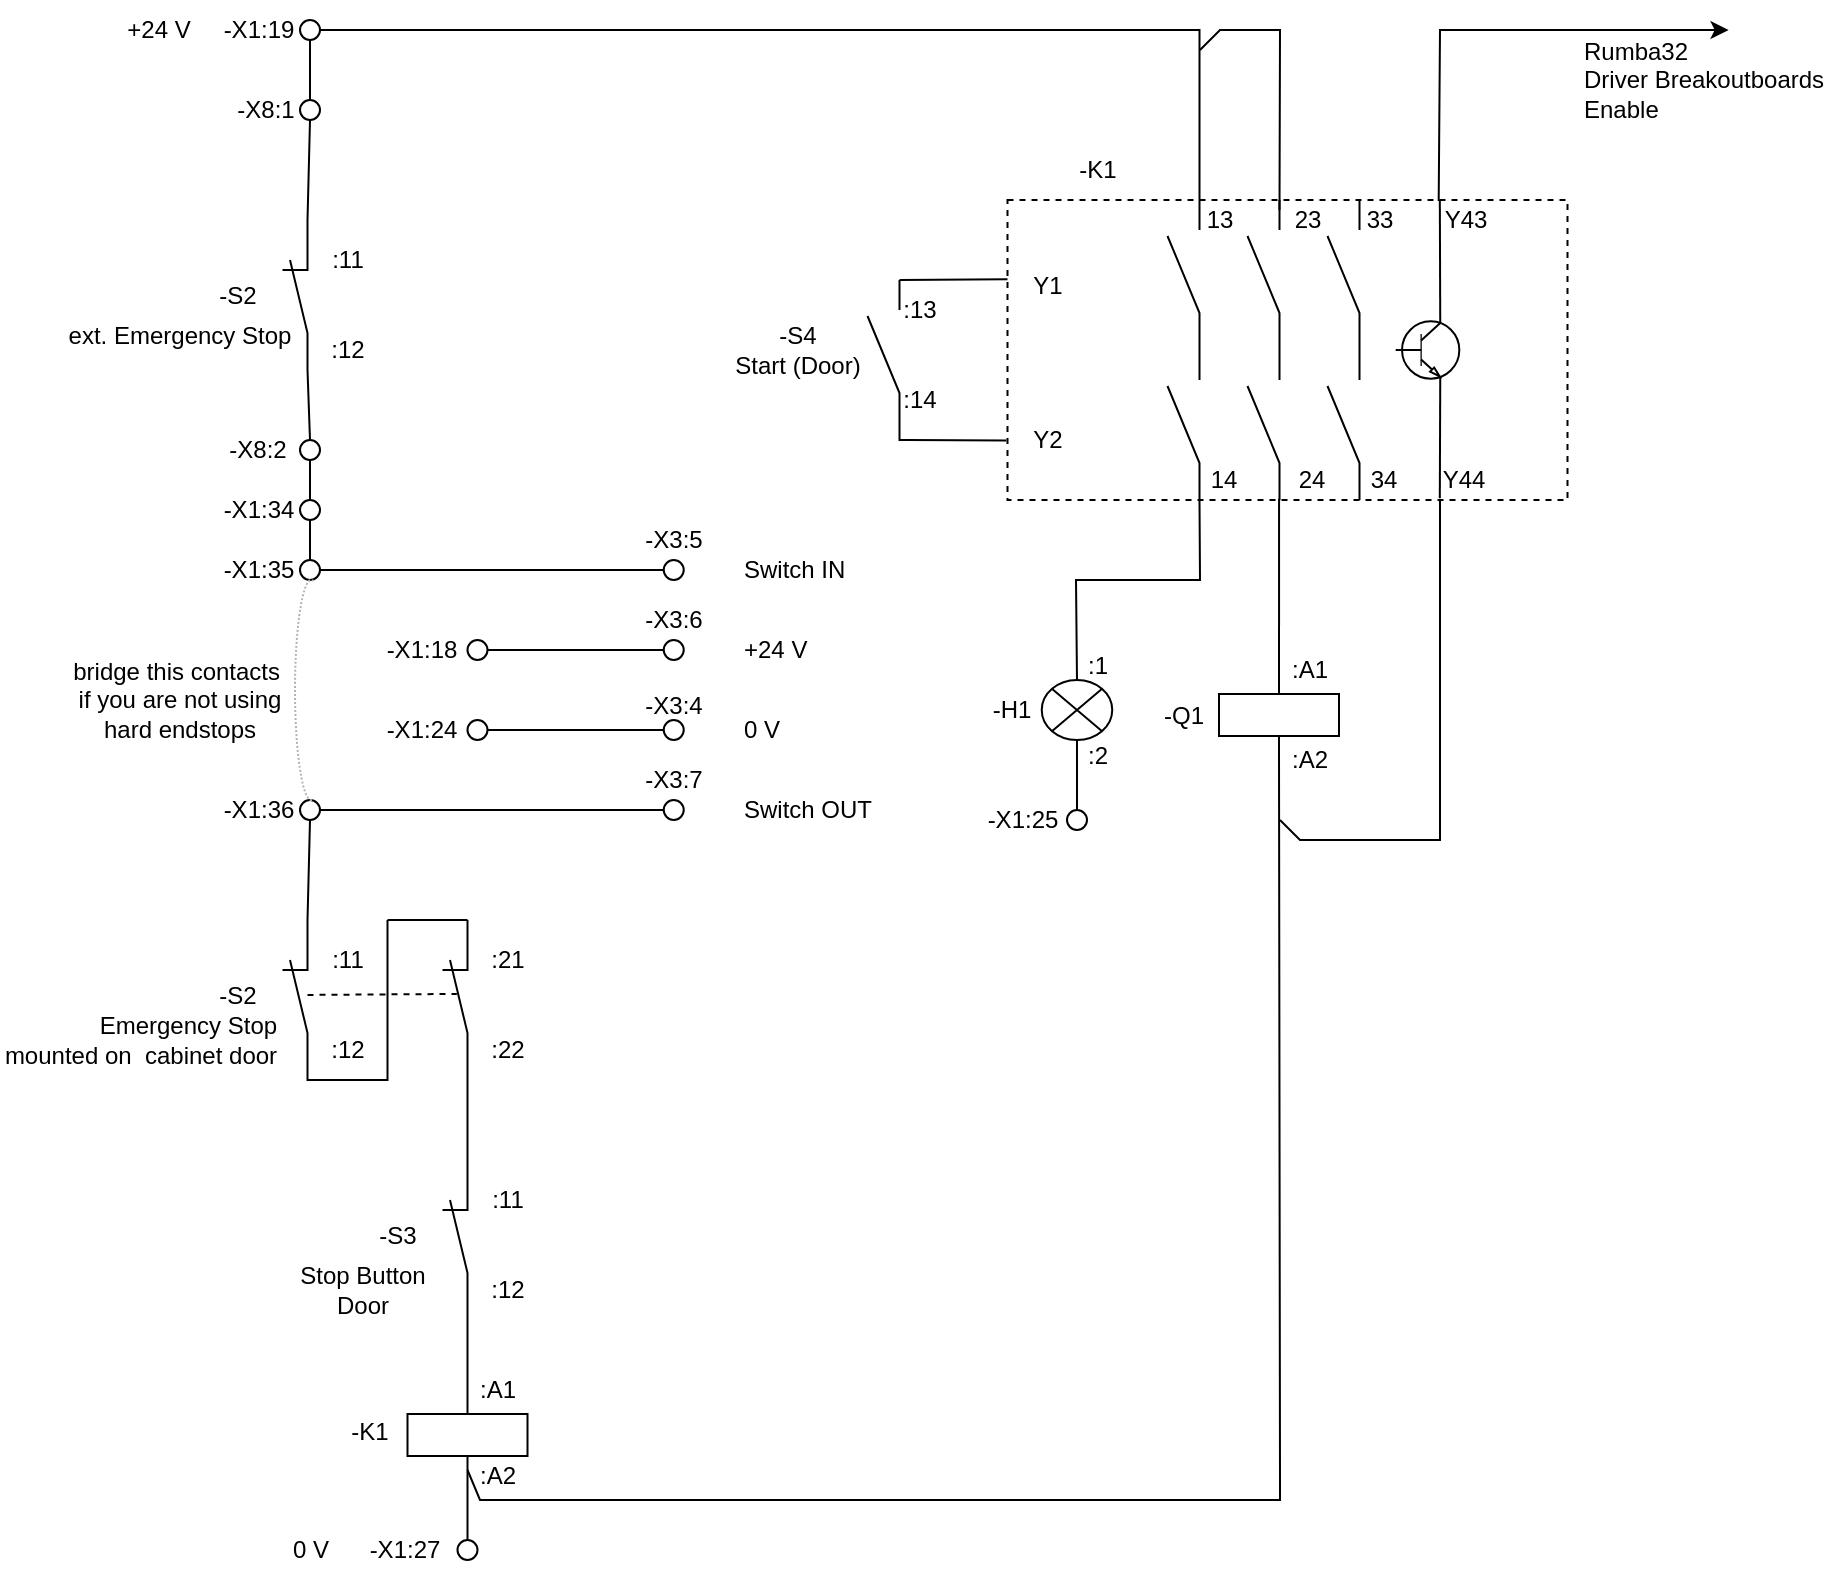<mxfile>
    <diagram name="Page-1" id="_w5quBjUEY321jHu5cvN">
        <mxGraphModel dx="1556" dy="1356" grid="1" gridSize="10" guides="1" tooltips="1" connect="1" arrows="1" fold="1" page="1" pageScale="1" pageWidth="827" pageHeight="1169" math="0" shadow="0">
            <root>
                <mxCell id="0"/>
                <mxCell id="1" parent="0"/>
                <mxCell id="W5E6wQUxxrBwjv3_R4AU-52" value="" style="verticalLabelPosition=bottom;verticalAlign=top;html=1;shape=mxgraph.basic.rect;fillColor2=none;strokeWidth=1;size=20;indent=5;fillColor=none;dashed=1;" parent="1" vertex="1">
                    <mxGeometry x="503.75" y="130" width="280" height="150" as="geometry"/>
                </mxCell>
                <mxCell id="W5E6wQUxxrBwjv3_R4AU-14" value="&lt;font style=&quot;font-size: 12px;&quot; face=&quot;Helvetica&quot;&gt;-X8:2&lt;/font&gt;" style="text;html=1;strokeColor=none;fillColor=none;align=center;verticalAlign=middle;whiteSpace=wrap;rounded=0;" parent="1" vertex="1">
                    <mxGeometry x="103.75" y="240" width="50" height="30" as="geometry"/>
                </mxCell>
                <mxCell id="W5E6wQUxxrBwjv3_R4AU-2" value="&lt;font style=&quot;font-size: 12px;&quot; face=&quot;Helvetica&quot;&gt;-X1:19&lt;/font&gt;" style="text;html=1;strokeColor=none;fillColor=none;align=center;verticalAlign=middle;whiteSpace=wrap;rounded=0;" parent="1" vertex="1">
                    <mxGeometry x="97.5" y="30" width="62.5" height="30" as="geometry"/>
                </mxCell>
                <mxCell id="W5E6wQUxxrBwjv3_R4AU-1" value="" style="verticalLabelPosition=bottom;shadow=0;dashed=0;align=center;html=1;verticalAlign=top;strokeWidth=1;shape=ellipse;perimeter=ellipsePerimeter;" parent="1" vertex="1">
                    <mxGeometry x="150" y="40" width="10" height="10" as="geometry"/>
                </mxCell>
                <mxCell id="W5E6wQUxxrBwjv3_R4AU-3" value="" style="verticalLabelPosition=bottom;shadow=0;dashed=0;align=center;html=1;verticalAlign=top;strokeWidth=1;shape=ellipse;perimeter=ellipsePerimeter;" parent="1" vertex="1">
                    <mxGeometry x="150" y="80" width="10" height="10" as="geometry"/>
                </mxCell>
                <mxCell id="W5E6wQUxxrBwjv3_R4AU-4" value="&lt;font style=&quot;font-size: 12px;&quot; face=&quot;Helvetica&quot;&gt;-X8:1&lt;/font&gt;" style="text;html=1;strokeColor=none;fillColor=none;align=center;verticalAlign=middle;whiteSpace=wrap;rounded=0;" parent="1" vertex="1">
                    <mxGeometry x="113.75" y="70" width="37.5" height="30" as="geometry"/>
                </mxCell>
                <mxCell id="W5E6wQUxxrBwjv3_R4AU-7" value="" style="pointerEvents=1;verticalLabelPosition=bottom;shadow=0;dashed=0;align=center;html=1;verticalAlign=top;shape=mxgraph.electrical.electro-mechanical.break_contact;direction=north;" parent="1" vertex="1">
                    <mxGeometry x="141.25" y="140" width="12.5" height="75" as="geometry"/>
                </mxCell>
                <mxCell id="W5E6wQUxxrBwjv3_R4AU-9" value="" style="endArrow=none;html=1;rounded=0;entryX=0.5;entryY=1;entryDx=0;entryDy=0;exitX=1;exitY=1;exitDx=0;exitDy=0;exitPerimeter=0;" parent="1" source="W5E6wQUxxrBwjv3_R4AU-7" target="W5E6wQUxxrBwjv3_R4AU-3" edge="1">
                    <mxGeometry width="50" height="50" relative="1" as="geometry">
                        <mxPoint x="158.75" y="140" as="sourcePoint"/>
                        <mxPoint x="173.75" y="90" as="targetPoint"/>
                    </mxGeometry>
                </mxCell>
                <mxCell id="W5E6wQUxxrBwjv3_R4AU-10" value="&lt;font face=&quot;Helvetica&quot;&gt;-S2&lt;/font&gt;" style="text;html=1;strokeColor=none;fillColor=none;align=center;verticalAlign=middle;whiteSpace=wrap;rounded=0;" parent="1" vertex="1">
                    <mxGeometry x="103.75" y="162.5" width="30" height="30" as="geometry"/>
                </mxCell>
                <mxCell id="W5E6wQUxxrBwjv3_R4AU-11" value=":11" style="text;html=1;strokeColor=none;fillColor=none;align=center;verticalAlign=middle;whiteSpace=wrap;rounded=0;" parent="1" vertex="1">
                    <mxGeometry x="163.75" y="150" width="20" height="20" as="geometry"/>
                </mxCell>
                <mxCell id="W5E6wQUxxrBwjv3_R4AU-12" value=":12" style="text;html=1;strokeColor=none;fillColor=none;align=center;verticalAlign=middle;whiteSpace=wrap;rounded=0;" parent="1" vertex="1">
                    <mxGeometry x="163.75" y="195" width="20" height="20" as="geometry"/>
                </mxCell>
                <mxCell id="W5E6wQUxxrBwjv3_R4AU-13" value="" style="verticalLabelPosition=bottom;shadow=0;dashed=0;align=center;html=1;verticalAlign=top;strokeWidth=1;shape=ellipse;perimeter=ellipsePerimeter;" parent="1" vertex="1">
                    <mxGeometry x="150" y="250" width="10" height="10" as="geometry"/>
                </mxCell>
                <mxCell id="W5E6wQUxxrBwjv3_R4AU-17" value="" style="endArrow=none;html=1;rounded=0;entryX=0;entryY=1;entryDx=0;entryDy=0;entryPerimeter=0;exitX=0.5;exitY=0;exitDx=0;exitDy=0;" parent="1" source="W5E6wQUxxrBwjv3_R4AU-13" target="W5E6wQUxxrBwjv3_R4AU-7" edge="1">
                    <mxGeometry width="50" height="50" relative="1" as="geometry">
                        <mxPoint x="123.75" y="250" as="sourcePoint"/>
                        <mxPoint x="173.75" y="200" as="targetPoint"/>
                    </mxGeometry>
                </mxCell>
                <mxCell id="W5E6wQUxxrBwjv3_R4AU-18" value="&lt;font face=&quot;Helvetica&quot;&gt;ext. Emergency Stop&lt;/font&gt;" style="text;html=1;strokeColor=none;fillColor=none;align=center;verticalAlign=middle;whiteSpace=wrap;rounded=0;" parent="1" vertex="1">
                    <mxGeometry x="20" y="182.5" width="140" height="30" as="geometry"/>
                </mxCell>
                <mxCell id="W5E6wQUxxrBwjv3_R4AU-19" value="" style="endArrow=none;html=1;rounded=0;entryX=0.5;entryY=1;entryDx=0;entryDy=0;exitX=0.5;exitY=0;exitDx=0;exitDy=0;" parent="1" source="W5E6wQUxxrBwjv3_R4AU-3" target="W5E6wQUxxrBwjv3_R4AU-1" edge="1">
                    <mxGeometry width="50" height="50" relative="1" as="geometry">
                        <mxPoint x="103.75" y="140" as="sourcePoint"/>
                        <mxPoint x="273.75" y="60" as="targetPoint"/>
                    </mxGeometry>
                </mxCell>
                <mxCell id="W5E6wQUxxrBwjv3_R4AU-20" value="&lt;font style=&quot;font-size: 12px;&quot; face=&quot;Helvetica&quot;&gt;-X1:34&lt;/font&gt;" style="text;html=1;strokeColor=none;fillColor=none;align=center;verticalAlign=middle;whiteSpace=wrap;rounded=0;" parent="1" vertex="1">
                    <mxGeometry x="97.5" y="270" width="62.5" height="30" as="geometry"/>
                </mxCell>
                <mxCell id="W5E6wQUxxrBwjv3_R4AU-21" value="" style="verticalLabelPosition=bottom;shadow=0;dashed=0;align=center;html=1;verticalAlign=top;strokeWidth=1;shape=ellipse;perimeter=ellipsePerimeter;" parent="1" vertex="1">
                    <mxGeometry x="150" y="280" width="10" height="10" as="geometry"/>
                </mxCell>
                <mxCell id="W5E6wQUxxrBwjv3_R4AU-24" value="&lt;font style=&quot;font-size: 12px;&quot; face=&quot;Helvetica&quot;&gt;-X1:36&lt;/font&gt;" style="text;html=1;strokeColor=none;fillColor=none;align=center;verticalAlign=middle;whiteSpace=wrap;rounded=0;" parent="1" vertex="1">
                    <mxGeometry x="97.5" y="420" width="62.5" height="30" as="geometry"/>
                </mxCell>
                <mxCell id="W5E6wQUxxrBwjv3_R4AU-25" value="" style="verticalLabelPosition=bottom;shadow=0;dashed=0;align=center;html=1;verticalAlign=top;strokeWidth=1;shape=ellipse;perimeter=ellipsePerimeter;" parent="1" vertex="1">
                    <mxGeometry x="150" y="430" width="10" height="10" as="geometry"/>
                </mxCell>
                <mxCell id="W5E6wQUxxrBwjv3_R4AU-27" value="&lt;font style=&quot;font-size: 12px;&quot; face=&quot;Helvetica&quot;&gt;-X1:35&lt;/font&gt;" style="text;html=1;strokeColor=none;fillColor=none;align=center;verticalAlign=middle;whiteSpace=wrap;rounded=0;" parent="1" vertex="1">
                    <mxGeometry x="97.5" y="300" width="62.5" height="30" as="geometry"/>
                </mxCell>
                <mxCell id="W5E6wQUxxrBwjv3_R4AU-28" value="" style="verticalLabelPosition=bottom;shadow=0;dashed=0;align=center;html=1;verticalAlign=top;strokeWidth=1;shape=ellipse;perimeter=ellipsePerimeter;" parent="1" vertex="1">
                    <mxGeometry x="150" y="310" width="10" height="10" as="geometry"/>
                </mxCell>
                <mxCell id="W5E6wQUxxrBwjv3_R4AU-29" value="" style="endArrow=none;html=1;rounded=0;entryX=0.5;entryY=1;entryDx=0;entryDy=0;exitX=0.5;exitY=0;exitDx=0;exitDy=0;" parent="1" source="W5E6wQUxxrBwjv3_R4AU-21" target="W5E6wQUxxrBwjv3_R4AU-13" edge="1">
                    <mxGeometry width="50" height="50" relative="1" as="geometry">
                        <mxPoint x="183.75" y="270" as="sourcePoint"/>
                        <mxPoint x="163.75" y="260" as="targetPoint"/>
                    </mxGeometry>
                </mxCell>
                <mxCell id="W5E6wQUxxrBwjv3_R4AU-30" value="" style="endArrow=none;html=1;rounded=0;entryX=0.5;entryY=1;entryDx=0;entryDy=0;exitX=0.5;exitY=0;exitDx=0;exitDy=0;" parent="1" source="W5E6wQUxxrBwjv3_R4AU-28" target="W5E6wQUxxrBwjv3_R4AU-21" edge="1">
                    <mxGeometry width="50" height="50" relative="1" as="geometry">
                        <mxPoint x="173.64" y="320" as="sourcePoint"/>
                        <mxPoint x="173.64" y="300" as="targetPoint"/>
                    </mxGeometry>
                </mxCell>
                <mxCell id="W5E6wQUxxrBwjv3_R4AU-31" value="" style="verticalLabelPosition=bottom;verticalAlign=top;html=1;shape=mxgraph.basic.arc;startAngle=0.494;endAngle=0.021;direction=west;dashed=1;dashPattern=1 1;rotation=-180;strokeColor=#B3B3B3;" parent="1" vertex="1">
                    <mxGeometry x="147.5" y="320" width="16.25" height="110" as="geometry"/>
                </mxCell>
                <mxCell id="W5E6wQUxxrBwjv3_R4AU-32" value="bridge this contacts&amp;nbsp;&lt;br&gt;if you are not using hard endstops" style="text;html=1;strokeColor=none;fillColor=none;align=center;verticalAlign=middle;whiteSpace=wrap;rounded=0;" parent="1" vertex="1">
                    <mxGeometry x="30" y="357.5" width="120" height="45" as="geometry"/>
                </mxCell>
                <mxCell id="W5E6wQUxxrBwjv3_R4AU-33" value="" style="pointerEvents=1;verticalLabelPosition=bottom;shadow=0;dashed=0;align=center;html=1;verticalAlign=top;shape=mxgraph.electrical.electro-mechanical.make_contact;direction=north;" parent="1" vertex="1">
                    <mxGeometry x="623.75" y="130" width="16" height="75" as="geometry"/>
                </mxCell>
                <mxCell id="W5E6wQUxxrBwjv3_R4AU-34" value="" style="pointerEvents=1;verticalLabelPosition=bottom;shadow=0;dashed=0;align=center;html=1;verticalAlign=top;shape=mxgraph.electrical.electro-mechanical.make_contact;direction=north;" parent="1" vertex="1">
                    <mxGeometry x="433.75" y="170" width="16" height="75" as="geometry"/>
                </mxCell>
                <mxCell id="W5E6wQUxxrBwjv3_R4AU-35" value="" style="pointerEvents=1;verticalLabelPosition=bottom;shadow=0;dashed=0;align=center;html=1;verticalAlign=top;shape=mxgraph.electrical.electro-mechanical.make_contact;direction=north;" parent="1" vertex="1">
                    <mxGeometry x="583.75" y="130" width="16" height="75" as="geometry"/>
                </mxCell>
                <mxCell id="W5E6wQUxxrBwjv3_R4AU-37" value="" style="pointerEvents=1;verticalLabelPosition=bottom;shadow=0;dashed=0;align=center;html=1;verticalAlign=top;shape=mxgraph.electrical.electro-mechanical.make_contact;direction=north;" parent="1" vertex="1">
                    <mxGeometry x="663.75" y="130" width="16" height="75" as="geometry"/>
                </mxCell>
                <mxCell id="W5E6wQUxxrBwjv3_R4AU-38" value="" style="pointerEvents=1;verticalLabelPosition=bottom;shadow=0;dashed=0;align=center;html=1;verticalAlign=top;shape=mxgraph.electrical.electro-mechanical.make_contact;direction=north;" parent="1" vertex="1">
                    <mxGeometry x="623.75" y="205" width="16" height="75" as="geometry"/>
                </mxCell>
                <mxCell id="W5E6wQUxxrBwjv3_R4AU-39" value="" style="pointerEvents=1;verticalLabelPosition=bottom;shadow=0;dashed=0;align=center;html=1;verticalAlign=top;shape=mxgraph.electrical.electro-mechanical.make_contact;direction=north;" parent="1" vertex="1">
                    <mxGeometry x="583.75" y="205" width="16" height="75" as="geometry"/>
                </mxCell>
                <mxCell id="W5E6wQUxxrBwjv3_R4AU-41" value="" style="pointerEvents=1;verticalLabelPosition=bottom;shadow=0;dashed=0;align=center;html=1;verticalAlign=top;shape=mxgraph.electrical.electro-mechanical.make_contact;direction=north;" parent="1" vertex="1">
                    <mxGeometry x="663.75" y="205" width="16" height="75" as="geometry"/>
                </mxCell>
                <mxCell id="W5E6wQUxxrBwjv3_R4AU-43" value="13" style="text;html=1;strokeColor=none;fillColor=none;align=center;verticalAlign=middle;whiteSpace=wrap;rounded=0;" parent="1" vertex="1">
                    <mxGeometry x="599.75" y="130" width="20" height="20" as="geometry"/>
                </mxCell>
                <mxCell id="W5E6wQUxxrBwjv3_R4AU-44" value="23" style="text;html=1;strokeColor=none;fillColor=none;align=center;verticalAlign=middle;whiteSpace=wrap;rounded=0;" parent="1" vertex="1">
                    <mxGeometry x="643.75" y="130" width="20" height="20" as="geometry"/>
                </mxCell>
                <mxCell id="W5E6wQUxxrBwjv3_R4AU-45" value="33" style="text;html=1;strokeColor=none;fillColor=none;align=center;verticalAlign=middle;whiteSpace=wrap;rounded=0;" parent="1" vertex="1">
                    <mxGeometry x="679.75" y="130" width="20" height="20" as="geometry"/>
                </mxCell>
                <mxCell id="W5E6wQUxxrBwjv3_R4AU-46" value="Y43" style="text;html=1;strokeColor=none;fillColor=none;align=center;verticalAlign=middle;whiteSpace=wrap;rounded=0;" parent="1" vertex="1">
                    <mxGeometry x="722.75" y="130" width="20" height="20" as="geometry"/>
                </mxCell>
                <mxCell id="W5E6wQUxxrBwjv3_R4AU-47" value="14" style="text;html=1;strokeColor=none;fillColor=none;align=center;verticalAlign=middle;whiteSpace=wrap;rounded=0;" parent="1" vertex="1">
                    <mxGeometry x="601.75" y="260" width="20" height="20" as="geometry"/>
                </mxCell>
                <mxCell id="W5E6wQUxxrBwjv3_R4AU-48" value="24" style="text;html=1;strokeColor=none;fillColor=none;align=center;verticalAlign=middle;whiteSpace=wrap;rounded=0;" parent="1" vertex="1">
                    <mxGeometry x="645.75" y="260" width="20" height="20" as="geometry"/>
                </mxCell>
                <mxCell id="W5E6wQUxxrBwjv3_R4AU-49" value="34" style="text;html=1;strokeColor=none;fillColor=none;align=center;verticalAlign=middle;whiteSpace=wrap;rounded=0;" parent="1" vertex="1">
                    <mxGeometry x="681.75" y="260" width="20" height="20" as="geometry"/>
                </mxCell>
                <mxCell id="W5E6wQUxxrBwjv3_R4AU-50" value="Y44" style="text;html=1;strokeColor=none;fillColor=none;align=center;verticalAlign=middle;whiteSpace=wrap;rounded=0;" parent="1" vertex="1">
                    <mxGeometry x="721.75" y="260" width="20" height="20" as="geometry"/>
                </mxCell>
                <mxCell id="W5E6wQUxxrBwjv3_R4AU-51" value="" style="verticalLabelPosition=bottom;shadow=0;dashed=0;align=center;html=1;verticalAlign=top;shape=mxgraph.electrical.transistors.npn_transistor_1;" parent="1" vertex="1">
                    <mxGeometry x="693.75" y="187.5" width="40" height="35" as="geometry"/>
                </mxCell>
                <mxCell id="W5E6wQUxxrBwjv3_R4AU-53" value="Y1" style="text;html=1;strokeColor=none;fillColor=none;align=center;verticalAlign=middle;whiteSpace=wrap;rounded=0;" parent="1" vertex="1">
                    <mxGeometry x="513.75" y="162.5" width="20" height="20" as="geometry"/>
                </mxCell>
                <mxCell id="W5E6wQUxxrBwjv3_R4AU-54" value="Y2" style="text;html=1;strokeColor=none;fillColor=none;align=center;verticalAlign=middle;whiteSpace=wrap;rounded=0;" parent="1" vertex="1">
                    <mxGeometry x="513.75" y="240" width="20" height="20" as="geometry"/>
                </mxCell>
                <mxCell id="W5E6wQUxxrBwjv3_R4AU-55" value="" style="endArrow=none;html=1;rounded=0;entryX=0;entryY=0.264;entryDx=0;entryDy=0;entryPerimeter=0;exitX=1;exitY=1;exitDx=0;exitDy=0;exitPerimeter=0;" parent="1" source="W5E6wQUxxrBwjv3_R4AU-34" target="W5E6wQUxxrBwjv3_R4AU-52" edge="1">
                    <mxGeometry width="50" height="50" relative="1" as="geometry">
                        <mxPoint x="533.75" y="220" as="sourcePoint"/>
                        <mxPoint x="583.75" y="170" as="targetPoint"/>
                    </mxGeometry>
                </mxCell>
                <mxCell id="W5E6wQUxxrBwjv3_R4AU-56" value="" style="endArrow=none;html=1;rounded=0;entryX=-0.002;entryY=0.802;entryDx=0;entryDy=0;entryPerimeter=0;exitX=0;exitY=1;exitDx=0;exitDy=0;exitPerimeter=0;" parent="1" source="W5E6wQUxxrBwjv3_R4AU-34" target="W5E6wQUxxrBwjv3_R4AU-52" edge="1">
                    <mxGeometry width="50" height="50" relative="1" as="geometry">
                        <mxPoint x="533.75" y="220" as="sourcePoint"/>
                        <mxPoint x="583.75" y="170" as="targetPoint"/>
                        <Array as="points">
                            <mxPoint x="449.75" y="250"/>
                            <mxPoint x="453.75" y="250"/>
                        </Array>
                    </mxGeometry>
                </mxCell>
                <mxCell id="W5E6wQUxxrBwjv3_R4AU-57" value="&lt;font face=&quot;Helvetica&quot;&gt;-S4&lt;br&gt;Start (Door)&lt;br&gt;&lt;/font&gt;" style="text;html=1;strokeColor=none;fillColor=none;align=center;verticalAlign=middle;whiteSpace=wrap;rounded=0;" parent="1" vertex="1">
                    <mxGeometry x="353.75" y="190" width="90" height="30" as="geometry"/>
                </mxCell>
                <mxCell id="W5E6wQUxxrBwjv3_R4AU-58" value="&lt;font face=&quot;Helvetica&quot;&gt;-K1&lt;/font&gt;" style="text;html=1;strokeColor=none;fillColor=none;align=center;verticalAlign=middle;whiteSpace=wrap;rounded=0;" parent="1" vertex="1">
                    <mxGeometry x="533.75" y="100" width="30" height="30" as="geometry"/>
                </mxCell>
                <mxCell id="W5E6wQUxxrBwjv3_R4AU-59" value="" style="endArrow=none;html=1;rounded=0;entryX=0;entryY=0;entryDx=0;entryDy=0;exitX=1;exitY=0.5;exitDx=0;exitDy=0;" parent="1" source="W5E6wQUxxrBwjv3_R4AU-1" target="W5E6wQUxxrBwjv3_R4AU-43" edge="1">
                    <mxGeometry width="50" height="50" relative="1" as="geometry">
                        <mxPoint x="273.75" y="130" as="sourcePoint"/>
                        <mxPoint x="323.75" y="80" as="targetPoint"/>
                        <Array as="points">
                            <mxPoint x="599.75" y="45"/>
                        </Array>
                    </mxGeometry>
                </mxCell>
                <mxCell id="W5E6wQUxxrBwjv3_R4AU-60" value="" style="endArrow=none;html=1;rounded=0;entryX=0.772;entryY=-0.002;entryDx=0;entryDy=0;entryPerimeter=0;exitX=0.7;exitY=0;exitDx=0;exitDy=0;exitPerimeter=0;" parent="1" source="W5E6wQUxxrBwjv3_R4AU-51" target="W5E6wQUxxrBwjv3_R4AU-52" edge="1">
                    <mxGeometry width="50" height="50" relative="1" as="geometry">
                        <mxPoint x="693.75" y="160" as="sourcePoint"/>
                        <mxPoint x="743.75" y="110" as="targetPoint"/>
                    </mxGeometry>
                </mxCell>
                <mxCell id="W5E6wQUxxrBwjv3_R4AU-61" value="" style="endArrow=none;html=1;rounded=0;entryX=0.772;entryY=0.994;entryDx=0;entryDy=0;entryPerimeter=0;exitX=0.7;exitY=1;exitDx=0;exitDy=0;exitPerimeter=0;" parent="1" source="W5E6wQUxxrBwjv3_R4AU-51" target="W5E6wQUxxrBwjv3_R4AU-52" edge="1">
                    <mxGeometry width="50" height="50" relative="1" as="geometry">
                        <mxPoint x="726.75" y="198" as="sourcePoint"/>
                        <mxPoint x="727.75" y="141" as="targetPoint"/>
                    </mxGeometry>
                </mxCell>
                <mxCell id="W5E6wQUxxrBwjv3_R4AU-62" value="" style="pointerEvents=1;verticalLabelPosition=bottom;shadow=0;dashed=0;align=center;html=1;verticalAlign=top;shape=mxgraph.electrical.electro-mechanical.break_contact;direction=north;" parent="1" vertex="1">
                    <mxGeometry x="141.25" y="490" width="12.5" height="75" as="geometry"/>
                </mxCell>
                <mxCell id="W5E6wQUxxrBwjv3_R4AU-63" value="&lt;font face=&quot;Helvetica&quot;&gt;-S2&lt;/font&gt;" style="text;html=1;strokeColor=none;fillColor=none;align=center;verticalAlign=middle;whiteSpace=wrap;rounded=0;" parent="1" vertex="1">
                    <mxGeometry x="103.75" y="512.5" width="30" height="30" as="geometry"/>
                </mxCell>
                <mxCell id="W5E6wQUxxrBwjv3_R4AU-64" value=":11" style="text;html=1;strokeColor=none;fillColor=none;align=center;verticalAlign=middle;whiteSpace=wrap;rounded=0;" parent="1" vertex="1">
                    <mxGeometry x="163.75" y="500" width="20" height="20" as="geometry"/>
                </mxCell>
                <mxCell id="W5E6wQUxxrBwjv3_R4AU-65" value=":12" style="text;html=1;strokeColor=none;fillColor=none;align=center;verticalAlign=middle;whiteSpace=wrap;rounded=0;" parent="1" vertex="1">
                    <mxGeometry x="163.75" y="545" width="20" height="20" as="geometry"/>
                </mxCell>
                <mxCell id="W5E6wQUxxrBwjv3_R4AU-66" value="" style="pointerEvents=1;verticalLabelPosition=bottom;shadow=0;dashed=0;align=center;html=1;verticalAlign=top;shape=mxgraph.electrical.electro-mechanical.break_contact;direction=north;" parent="1" vertex="1">
                    <mxGeometry x="221.25" y="490" width="12.5" height="75" as="geometry"/>
                </mxCell>
                <mxCell id="W5E6wQUxxrBwjv3_R4AU-68" value=":21" style="text;html=1;strokeColor=none;fillColor=none;align=center;verticalAlign=middle;whiteSpace=wrap;rounded=0;" parent="1" vertex="1">
                    <mxGeometry x="243.75" y="500" width="20" height="20" as="geometry"/>
                </mxCell>
                <mxCell id="W5E6wQUxxrBwjv3_R4AU-69" value=":22" style="text;html=1;strokeColor=none;fillColor=none;align=center;verticalAlign=middle;whiteSpace=wrap;rounded=0;" parent="1" vertex="1">
                    <mxGeometry x="243.75" y="545" width="20" height="20" as="geometry"/>
                </mxCell>
                <mxCell id="W5E6wQUxxrBwjv3_R4AU-70" value="" style="pointerEvents=1;verticalLabelPosition=bottom;shadow=0;dashed=0;align=center;html=1;verticalAlign=top;shape=mxgraph.electrical.electro-mechanical.break_contact;direction=north;" parent="1" vertex="1">
                    <mxGeometry x="221.25" y="610" width="12.5" height="75" as="geometry"/>
                </mxCell>
                <mxCell id="W5E6wQUxxrBwjv3_R4AU-71" value="&lt;font face=&quot;Helvetica&quot;&gt;-S3&lt;/font&gt;" style="text;html=1;strokeColor=none;fillColor=none;align=center;verticalAlign=middle;whiteSpace=wrap;rounded=0;" parent="1" vertex="1">
                    <mxGeometry x="183.75" y="632.5" width="30" height="30" as="geometry"/>
                </mxCell>
                <mxCell id="W5E6wQUxxrBwjv3_R4AU-72" value=":11" style="text;html=1;strokeColor=none;fillColor=none;align=center;verticalAlign=middle;whiteSpace=wrap;rounded=0;" parent="1" vertex="1">
                    <mxGeometry x="243.75" y="620" width="20" height="20" as="geometry"/>
                </mxCell>
                <mxCell id="W5E6wQUxxrBwjv3_R4AU-73" value=":12" style="text;html=1;strokeColor=none;fillColor=none;align=center;verticalAlign=middle;whiteSpace=wrap;rounded=0;" parent="1" vertex="1">
                    <mxGeometry x="243.75" y="665" width="20" height="20" as="geometry"/>
                </mxCell>
                <mxCell id="W5E6wQUxxrBwjv3_R4AU-74" value="" style="endArrow=none;html=1;rounded=0;entryX=0.5;entryY=1;entryDx=0;entryDy=0;exitX=1;exitY=1;exitDx=0;exitDy=0;exitPerimeter=0;" parent="1" source="W5E6wQUxxrBwjv3_R4AU-62" target="W5E6wQUxxrBwjv3_R4AU-25" edge="1">
                    <mxGeometry width="50" height="50" relative="1" as="geometry">
                        <mxPoint x="113.75" y="480" as="sourcePoint"/>
                        <mxPoint x="163.75" y="430" as="targetPoint"/>
                    </mxGeometry>
                </mxCell>
                <mxCell id="W5E6wQUxxrBwjv3_R4AU-75" value="" style="endArrow=none;html=1;rounded=0;exitX=0;exitY=1;exitDx=0;exitDy=0;exitPerimeter=0;" parent="1" source="W5E6wQUxxrBwjv3_R4AU-62" edge="1">
                    <mxGeometry width="50" height="50" relative="1" as="geometry">
                        <mxPoint x="163.75" y="500" as="sourcePoint"/>
                        <mxPoint x="193.75" y="490" as="targetPoint"/>
                        <Array as="points">
                            <mxPoint x="153.75" y="570"/>
                            <mxPoint x="193.75" y="570"/>
                        </Array>
                    </mxGeometry>
                </mxCell>
                <mxCell id="W5E6wQUxxrBwjv3_R4AU-76" value="" style="endArrow=none;html=1;rounded=0;entryX=1;entryY=1;entryDx=0;entryDy=0;entryPerimeter=0;" parent="1" target="W5E6wQUxxrBwjv3_R4AU-66" edge="1">
                    <mxGeometry width="50" height="50" relative="1" as="geometry">
                        <mxPoint x="193.75" y="490" as="sourcePoint"/>
                        <mxPoint x="183.75" y="510" as="targetPoint"/>
                    </mxGeometry>
                </mxCell>
                <mxCell id="W5E6wQUxxrBwjv3_R4AU-77" value="" style="endArrow=none;html=1;rounded=0;entryX=0.507;entryY=0.573;entryDx=0;entryDy=0;entryPerimeter=0;dashed=1;" parent="1" source="W5E6wQUxxrBwjv3_R4AU-62" target="W5E6wQUxxrBwjv3_R4AU-66" edge="1">
                    <mxGeometry width="50" height="50" relative="1" as="geometry">
                        <mxPoint x="133.75" y="560" as="sourcePoint"/>
                        <mxPoint x="183.75" y="510" as="targetPoint"/>
                    </mxGeometry>
                </mxCell>
                <mxCell id="W5E6wQUxxrBwjv3_R4AU-79" value="&lt;div style=&quot;text-align: right;&quot;&gt;&lt;span style=&quot;background-color: initial;&quot;&gt;Emergency Stop&lt;/span&gt;&lt;/div&gt;&lt;font face=&quot;Helvetica&quot;&gt;&lt;div style=&quot;text-align: right;&quot;&gt;&lt;span style=&quot;background-color: initial;&quot;&gt;mounted on&amp;nbsp; cabinet door&lt;/span&gt;&lt;/div&gt;&lt;/font&gt;" style="text;html=1;strokeColor=none;fillColor=none;align=center;verticalAlign=middle;whiteSpace=wrap;rounded=0;" parent="1" vertex="1">
                    <mxGeometry y="535" width="141.25" height="30" as="geometry"/>
                </mxCell>
                <mxCell id="W5E6wQUxxrBwjv3_R4AU-80" value="&lt;font face=&quot;Helvetica&quot;&gt;Stop Button&lt;br&gt;Door&lt;br&gt;&lt;/font&gt;" style="text;html=1;strokeColor=none;fillColor=none;align=center;verticalAlign=middle;whiteSpace=wrap;rounded=0;" parent="1" vertex="1">
                    <mxGeometry x="141.25" y="660" width="81.25" height="30" as="geometry"/>
                </mxCell>
                <mxCell id="W5E6wQUxxrBwjv3_R4AU-81" value="" style="pointerEvents=1;verticalLabelPosition=bottom;shadow=0;dashed=0;align=center;html=1;verticalAlign=top;shape=mxgraph.electrical.electro-mechanical.relay_coil;" parent="1" vertex="1">
                    <mxGeometry x="203.75" y="730" width="60" height="35" as="geometry"/>
                </mxCell>
                <mxCell id="W5E6wQUxxrBwjv3_R4AU-82" value="&lt;font face=&quot;Helvetica&quot;&gt;-K1&lt;/font&gt;" style="text;html=1;strokeColor=none;fillColor=none;align=center;verticalAlign=middle;whiteSpace=wrap;rounded=0;" parent="1" vertex="1">
                    <mxGeometry x="170" y="730.5" width="30" height="30" as="geometry"/>
                </mxCell>
                <mxCell id="W5E6wQUxxrBwjv3_R4AU-83" value=":A1" style="text;html=1;strokeColor=none;fillColor=none;align=center;verticalAlign=middle;whiteSpace=wrap;rounded=0;" parent="1" vertex="1">
                    <mxGeometry x="233.75" y="715" width="30" height="20" as="geometry"/>
                </mxCell>
                <mxCell id="W5E6wQUxxrBwjv3_R4AU-84" value=":A2" style="text;html=1;strokeColor=none;fillColor=none;align=center;verticalAlign=middle;whiteSpace=wrap;rounded=0;" parent="1" vertex="1">
                    <mxGeometry x="233.75" y="758" width="30" height="20" as="geometry"/>
                </mxCell>
                <mxCell id="W5E6wQUxxrBwjv3_R4AU-85" value="&lt;font style=&quot;font-size: 12px;&quot; face=&quot;Helvetica&quot;&gt;-X1:27&lt;/font&gt;" style="text;html=1;strokeColor=none;fillColor=none;align=center;verticalAlign=middle;whiteSpace=wrap;rounded=0;" parent="1" vertex="1">
                    <mxGeometry x="171.25" y="790" width="62.5" height="30" as="geometry"/>
                </mxCell>
                <mxCell id="W5E6wQUxxrBwjv3_R4AU-86" value="" style="verticalLabelPosition=bottom;shadow=0;dashed=0;align=center;html=1;verticalAlign=top;strokeWidth=1;shape=ellipse;perimeter=ellipsePerimeter;" parent="1" vertex="1">
                    <mxGeometry x="228.75" y="800" width="10" height="10" as="geometry"/>
                </mxCell>
                <mxCell id="W5E6wQUxxrBwjv3_R4AU-87" value="" style="endArrow=none;html=1;rounded=0;entryX=0;entryY=1;entryDx=0;entryDy=0;entryPerimeter=0;exitX=1;exitY=1;exitDx=0;exitDy=0;exitPerimeter=0;" parent="1" source="W5E6wQUxxrBwjv3_R4AU-70" target="W5E6wQUxxrBwjv3_R4AU-66" edge="1">
                    <mxGeometry width="50" height="50" relative="1" as="geometry">
                        <mxPoint x="153.75" y="670" as="sourcePoint"/>
                        <mxPoint x="203.75" y="620" as="targetPoint"/>
                    </mxGeometry>
                </mxCell>
                <mxCell id="W5E6wQUxxrBwjv3_R4AU-88" value="" style="endArrow=none;html=1;rounded=0;entryX=0;entryY=1;entryDx=0;entryDy=0;entryPerimeter=0;exitX=0.5;exitY=0;exitDx=0;exitDy=0;exitPerimeter=0;" parent="1" source="W5E6wQUxxrBwjv3_R4AU-81" target="W5E6wQUxxrBwjv3_R4AU-70" edge="1">
                    <mxGeometry width="50" height="50" relative="1" as="geometry">
                        <mxPoint x="243.75" y="620" as="sourcePoint"/>
                        <mxPoint x="243.75" y="575" as="targetPoint"/>
                    </mxGeometry>
                </mxCell>
                <mxCell id="W5E6wQUxxrBwjv3_R4AU-89" value="" style="endArrow=none;html=1;rounded=0;entryX=0.5;entryY=1;entryDx=0;entryDy=0;entryPerimeter=0;exitX=0.5;exitY=0;exitDx=0;exitDy=0;" parent="1" source="W5E6wQUxxrBwjv3_R4AU-86" target="W5E6wQUxxrBwjv3_R4AU-81" edge="1">
                    <mxGeometry width="50" height="50" relative="1" as="geometry">
                        <mxPoint x="243.75" y="740" as="sourcePoint"/>
                        <mxPoint x="243.75" y="695" as="targetPoint"/>
                    </mxGeometry>
                </mxCell>
                <mxCell id="W5E6wQUxxrBwjv3_R4AU-90" value=":13" style="text;html=1;strokeColor=none;fillColor=none;align=center;verticalAlign=middle;whiteSpace=wrap;rounded=0;" parent="1" vertex="1">
                    <mxGeometry x="449.75" y="175" width="20" height="20" as="geometry"/>
                </mxCell>
                <mxCell id="W5E6wQUxxrBwjv3_R4AU-91" value=":14" style="text;html=1;strokeColor=none;fillColor=none;align=center;verticalAlign=middle;whiteSpace=wrap;rounded=0;" parent="1" vertex="1">
                    <mxGeometry x="449.75" y="220" width="20" height="20" as="geometry"/>
                </mxCell>
                <mxCell id="W5E6wQUxxrBwjv3_R4AU-92" value="+24 V" style="text;html=1;align=center;verticalAlign=middle;resizable=0;points=[];autosize=1;strokeColor=none;fillColor=none;" parent="1" vertex="1">
                    <mxGeometry x="48.75" y="30" width="60" height="30" as="geometry"/>
                </mxCell>
                <mxCell id="W5E6wQUxxrBwjv3_R4AU-93" value="0 V" style="text;html=1;align=center;verticalAlign=middle;resizable=0;points=[];autosize=1;strokeColor=none;fillColor=none;" parent="1" vertex="1">
                    <mxGeometry x="135" y="790" width="40" height="30" as="geometry"/>
                </mxCell>
                <mxCell id="3" value="" style="endArrow=none;html=1;entryX=1;entryY=1;entryDx=0;entryDy=0;entryPerimeter=0;rounded=0;" parent="1" edge="1">
                    <mxGeometry width="50" height="50" relative="1" as="geometry">
                        <mxPoint x="600" y="55" as="sourcePoint"/>
                        <mxPoint x="639.75" y="135" as="targetPoint"/>
                        <Array as="points">
                            <mxPoint x="610" y="45"/>
                            <mxPoint x="640" y="45"/>
                        </Array>
                    </mxGeometry>
                </mxCell>
                <mxCell id="4" value="" style="pointerEvents=1;verticalLabelPosition=bottom;shadow=0;dashed=0;align=center;html=1;verticalAlign=top;shape=mxgraph.electrical.electro-mechanical.relay_coil;" parent="1" vertex="1">
                    <mxGeometry x="609.5" y="370" width="60" height="35" as="geometry"/>
                </mxCell>
                <mxCell id="5" value="&lt;font face=&quot;Helvetica&quot;&gt;-Q1&lt;/font&gt;" style="text;html=1;strokeColor=none;fillColor=none;align=center;verticalAlign=middle;whiteSpace=wrap;rounded=0;" parent="1" vertex="1">
                    <mxGeometry x="576.75" y="372.5" width="30" height="30" as="geometry"/>
                </mxCell>
                <mxCell id="6" value=":A1" style="text;html=1;strokeColor=none;fillColor=none;align=center;verticalAlign=middle;whiteSpace=wrap;rounded=0;" parent="1" vertex="1">
                    <mxGeometry x="639.5" y="355" width="30" height="20" as="geometry"/>
                </mxCell>
                <mxCell id="7" value=":A2" style="text;html=1;strokeColor=none;fillColor=none;align=center;verticalAlign=middle;whiteSpace=wrap;rounded=0;" parent="1" vertex="1">
                    <mxGeometry x="639.5" y="400" width="30" height="20" as="geometry"/>
                </mxCell>
                <mxCell id="12" value="" style="endArrow=none;html=1;rounded=0;entryX=0.485;entryY=0.996;entryDx=0;entryDy=0;entryPerimeter=0;exitX=0.5;exitY=0;exitDx=0;exitDy=0;exitPerimeter=0;" parent="1" source="4" target="W5E6wQUxxrBwjv3_R4AU-52" edge="1">
                    <mxGeometry width="50" height="50" relative="1" as="geometry">
                        <mxPoint x="600" y="330" as="sourcePoint"/>
                        <mxPoint x="650" y="280" as="targetPoint"/>
                    </mxGeometry>
                </mxCell>
                <mxCell id="13" value="" style="endArrow=none;html=1;rounded=0;exitX=0.5;exitY=1;exitDx=0;exitDy=0;exitPerimeter=0;entryX=0;entryY=0.25;entryDx=0;entryDy=0;" parent="1" source="W5E6wQUxxrBwjv3_R4AU-81" target="7" edge="1">
                    <mxGeometry width="50" height="50" relative="1" as="geometry">
                        <mxPoint x="330" y="770" as="sourcePoint"/>
                        <mxPoint x="640" y="440" as="targetPoint"/>
                        <Array as="points">
                            <mxPoint x="240" y="780"/>
                            <mxPoint x="640" y="780"/>
                            <mxPoint x="640" y="770"/>
                        </Array>
                    </mxGeometry>
                </mxCell>
                <mxCell id="14" value="" style="endArrow=none;html=1;rounded=0;" parent="1" edge="1">
                    <mxGeometry width="50" height="50" relative="1" as="geometry">
                        <mxPoint x="640" y="440" as="sourcePoint"/>
                        <mxPoint x="720" y="280" as="targetPoint"/>
                        <Array as="points">
                            <mxPoint x="650" y="450"/>
                            <mxPoint x="720" y="450"/>
                        </Array>
                    </mxGeometry>
                </mxCell>
                <mxCell id="15" value="" style="verticalLabelPosition=bottom;shadow=0;dashed=0;align=center;html=1;verticalAlign=top;strokeWidth=1;shape=ellipse;perimeter=ellipsePerimeter;" parent="1" vertex="1">
                    <mxGeometry x="331.87" y="310" width="10" height="10" as="geometry"/>
                </mxCell>
                <mxCell id="16" value="" style="verticalLabelPosition=bottom;shadow=0;dashed=0;align=center;html=1;verticalAlign=top;strokeWidth=1;shape=ellipse;perimeter=ellipsePerimeter;" parent="1" vertex="1">
                    <mxGeometry x="233.75" y="350" width="10" height="10" as="geometry"/>
                </mxCell>
                <mxCell id="19" value="&lt;font style=&quot;font-size: 12px;&quot; face=&quot;Helvetica&quot;&gt;-X3:5&lt;/font&gt;" style="text;html=1;strokeColor=none;fillColor=none;align=center;verticalAlign=middle;whiteSpace=wrap;rounded=0;" parent="1" vertex="1">
                    <mxGeometry x="320" y="290" width="33.75" height="20" as="geometry"/>
                </mxCell>
                <mxCell id="21" value="" style="endArrow=none;html=1;fontColor=#B3B3B3;entryX=0;entryY=0.5;entryDx=0;entryDy=0;exitX=1;exitY=0.5;exitDx=0;exitDy=0;" parent="1" source="W5E6wQUxxrBwjv3_R4AU-28" target="15" edge="1">
                    <mxGeometry width="50" height="50" relative="1" as="geometry">
                        <mxPoint x="170" y="390" as="sourcePoint"/>
                        <mxPoint x="220" y="340" as="targetPoint"/>
                    </mxGeometry>
                </mxCell>
                <mxCell id="22" value="&lt;font style=&quot;font-size: 12px;&quot; face=&quot;Helvetica&quot;&gt;-X1:18&lt;/font&gt;" style="text;html=1;strokeColor=none;fillColor=none;align=center;verticalAlign=middle;whiteSpace=wrap;rounded=0;" parent="1" vertex="1">
                    <mxGeometry x="187.5" y="345" width="46.25" height="20" as="geometry"/>
                </mxCell>
                <mxCell id="24" value="&lt;font style=&quot;font-size: 12px;&quot; face=&quot;Helvetica&quot;&gt;-X1:24&lt;/font&gt;" style="text;html=1;strokeColor=none;fillColor=none;align=center;verticalAlign=middle;whiteSpace=wrap;rounded=0;" parent="1" vertex="1">
                    <mxGeometry x="187.5" y="385" width="46.25" height="20" as="geometry"/>
                </mxCell>
                <mxCell id="25" value="" style="verticalLabelPosition=bottom;shadow=0;dashed=0;align=center;html=1;verticalAlign=top;strokeWidth=1;shape=ellipse;perimeter=ellipsePerimeter;" parent="1" vertex="1">
                    <mxGeometry x="233.75" y="390" width="10" height="10" as="geometry"/>
                </mxCell>
                <mxCell id="27" value="" style="verticalLabelPosition=bottom;shadow=0;dashed=0;align=center;html=1;verticalAlign=top;strokeWidth=1;shape=ellipse;perimeter=ellipsePerimeter;" parent="1" vertex="1">
                    <mxGeometry x="331.87" y="350" width="10" height="10" as="geometry"/>
                </mxCell>
                <mxCell id="30" value="" style="verticalLabelPosition=bottom;shadow=0;dashed=0;align=center;html=1;verticalAlign=top;strokeWidth=1;shape=ellipse;perimeter=ellipsePerimeter;" parent="1" vertex="1">
                    <mxGeometry x="331.87" y="390" width="10" height="10" as="geometry"/>
                </mxCell>
                <mxCell id="32" value="" style="verticalLabelPosition=bottom;shadow=0;dashed=0;align=center;html=1;verticalAlign=top;strokeWidth=1;shape=ellipse;perimeter=ellipsePerimeter;" parent="1" vertex="1">
                    <mxGeometry x="331.87" y="430" width="10" height="10" as="geometry"/>
                </mxCell>
                <mxCell id="33" value="&lt;font style=&quot;font-size: 12px;&quot; face=&quot;Helvetica&quot;&gt;-X3:6&lt;/font&gt;" style="text;html=1;strokeColor=none;fillColor=none;align=center;verticalAlign=middle;whiteSpace=wrap;rounded=0;" parent="1" vertex="1">
                    <mxGeometry x="319.99" y="330" width="33.75" height="20" as="geometry"/>
                </mxCell>
                <mxCell id="34" value="&lt;font style=&quot;font-size: 12px;&quot; face=&quot;Helvetica&quot;&gt;-X3:4&lt;/font&gt;" style="text;html=1;strokeColor=none;fillColor=none;align=center;verticalAlign=middle;whiteSpace=wrap;rounded=0;" parent="1" vertex="1">
                    <mxGeometry x="319.99" y="372.5" width="33.75" height="20" as="geometry"/>
                </mxCell>
                <mxCell id="35" value="&lt;font style=&quot;font-size: 12px;&quot; face=&quot;Helvetica&quot;&gt;-X3:7&lt;/font&gt;" style="text;html=1;strokeColor=none;fillColor=none;align=center;verticalAlign=middle;whiteSpace=wrap;rounded=0;" parent="1" vertex="1">
                    <mxGeometry x="319.99" y="410" width="33.75" height="20" as="geometry"/>
                </mxCell>
                <mxCell id="36" value="" style="endArrow=none;html=1;fontColor=#B3B3B3;entryX=0;entryY=0.5;entryDx=0;entryDy=0;exitX=1;exitY=0.5;exitDx=0;exitDy=0;" parent="1" source="W5E6wQUxxrBwjv3_R4AU-25" target="32" edge="1">
                    <mxGeometry width="50" height="50" relative="1" as="geometry">
                        <mxPoint x="230" y="450" as="sourcePoint"/>
                        <mxPoint x="280" y="400" as="targetPoint"/>
                    </mxGeometry>
                </mxCell>
                <mxCell id="37" value="" style="endArrow=none;html=1;fontColor=#B3B3B3;entryX=0;entryY=0.5;entryDx=0;entryDy=0;exitX=1;exitY=0.5;exitDx=0;exitDy=0;" parent="1" source="25" target="30" edge="1">
                    <mxGeometry width="50" height="50" relative="1" as="geometry">
                        <mxPoint x="240" y="430" as="sourcePoint"/>
                        <mxPoint x="290" y="380" as="targetPoint"/>
                    </mxGeometry>
                </mxCell>
                <mxCell id="38" value="" style="endArrow=none;html=1;fontColor=#B3B3B3;entryX=0;entryY=0.5;entryDx=0;entryDy=0;exitX=1;exitY=0.5;exitDx=0;exitDy=0;" parent="1" source="16" target="27" edge="1">
                    <mxGeometry width="50" height="50" relative="1" as="geometry">
                        <mxPoint x="240" y="430" as="sourcePoint"/>
                        <mxPoint x="290" y="380" as="targetPoint"/>
                    </mxGeometry>
                </mxCell>
                <mxCell id="39" value="&lt;font style=&quot;font-size: 12px;&quot; face=&quot;Helvetica&quot;&gt;Switch IN&lt;/font&gt;" style="text;html=1;strokeColor=none;fillColor=none;align=left;verticalAlign=middle;whiteSpace=wrap;rounded=0;" parent="1" vertex="1">
                    <mxGeometry x="370" y="305" width="120" height="20" as="geometry"/>
                </mxCell>
                <mxCell id="40" value="&lt;font style=&quot;font-size: 12px;&quot; face=&quot;Helvetica&quot;&gt;+24 V&lt;/font&gt;" style="text;html=1;strokeColor=none;fillColor=none;align=left;verticalAlign=middle;whiteSpace=wrap;rounded=0;" parent="1" vertex="1">
                    <mxGeometry x="370" y="345" width="120" height="20" as="geometry"/>
                </mxCell>
                <mxCell id="41" value="&lt;font style=&quot;font-size: 12px;&quot; face=&quot;Helvetica&quot;&gt;0 V&lt;/font&gt;" style="text;html=1;strokeColor=none;fillColor=none;align=left;verticalAlign=middle;whiteSpace=wrap;rounded=0;" parent="1" vertex="1">
                    <mxGeometry x="370" y="385" width="120" height="20" as="geometry"/>
                </mxCell>
                <mxCell id="42" value="&lt;font style=&quot;font-size: 12px;&quot; face=&quot;Helvetica&quot;&gt;Switch OUT&lt;/font&gt;" style="text;html=1;strokeColor=none;fillColor=none;align=left;verticalAlign=middle;whiteSpace=wrap;rounded=0;" parent="1" vertex="1">
                    <mxGeometry x="370" y="425" width="120" height="20" as="geometry"/>
                </mxCell>
                <mxCell id="43" value="" style="endArrow=classic;html=1;exitX=0.77;exitY=0.003;exitDx=0;exitDy=0;exitPerimeter=0;rounded=0;" parent="1" source="W5E6wQUxxrBwjv3_R4AU-52" edge="1">
                    <mxGeometry width="50" height="50" relative="1" as="geometry">
                        <mxPoint x="719.63" y="124.85" as="sourcePoint"/>
                        <mxPoint x="864.286" y="45" as="targetPoint"/>
                        <Array as="points">
                            <mxPoint x="720" y="45"/>
                        </Array>
                    </mxGeometry>
                </mxCell>
                <mxCell id="45" value="Rumba32&amp;nbsp;&lt;br&gt;Driver Breakoutboards Enable" style="text;html=1;strokeColor=none;fillColor=none;align=left;verticalAlign=middle;whiteSpace=wrap;rounded=0;" parent="1" vertex="1">
                    <mxGeometry x="790" y="50" width="130" height="40" as="geometry"/>
                </mxCell>
                <mxCell id="46" value="&lt;font style=&quot;font-size: 12px;&quot; face=&quot;Helvetica&quot;&gt;-X1:25&lt;/font&gt;" style="text;html=1;strokeColor=none;fillColor=none;align=center;verticalAlign=middle;whiteSpace=wrap;rounded=0;" vertex="1" parent="1">
                    <mxGeometry x="480" y="425" width="62.5" height="30" as="geometry"/>
                </mxCell>
                <mxCell id="47" value="" style="verticalLabelPosition=bottom;shadow=0;dashed=0;align=center;html=1;verticalAlign=top;strokeWidth=1;shape=ellipse;perimeter=ellipsePerimeter;" vertex="1" parent="1">
                    <mxGeometry x="533.5" y="435" width="10" height="10" as="geometry"/>
                </mxCell>
                <mxCell id="49" value="" style="endArrow=none;html=1;fontColor=#B3B3B3;entryX=0.5;entryY=1;entryDx=0;entryDy=0;exitX=0.5;exitY=0;exitDx=0;exitDy=0;entryPerimeter=0;" edge="1" parent="1" source="47" target="48">
                    <mxGeometry width="50" height="50" relative="1" as="geometry">
                        <mxPoint x="328.75" y="489.53" as="sourcePoint"/>
                        <mxPoint x="500.62" y="489.53" as="targetPoint"/>
                    </mxGeometry>
                </mxCell>
                <mxCell id="50" value=":1" style="text;html=1;strokeColor=none;fillColor=none;align=center;verticalAlign=middle;whiteSpace=wrap;rounded=0;" vertex="1" parent="1">
                    <mxGeometry x="533.75" y="352.5" width="30" height="20" as="geometry"/>
                </mxCell>
                <mxCell id="51" value=":2" style="text;html=1;strokeColor=none;fillColor=none;align=center;verticalAlign=middle;whiteSpace=wrap;rounded=0;" vertex="1" parent="1">
                    <mxGeometry x="533.75" y="397.5" width="30" height="20" as="geometry"/>
                </mxCell>
                <mxCell id="52" value="&lt;font face=&quot;Helvetica&quot;&gt;-H1&lt;/font&gt;" style="text;html=1;strokeColor=none;fillColor=none;align=center;verticalAlign=middle;whiteSpace=wrap;rounded=0;" vertex="1" parent="1">
                    <mxGeometry x="490.87" y="370" width="30" height="30" as="geometry"/>
                </mxCell>
                <mxCell id="53" value="" style="endArrow=none;html=1;fontColor=#B3B3B3;entryX=0;entryY=1;entryDx=0;entryDy=0;entryPerimeter=0;exitX=0.5;exitY=0;exitDx=0;exitDy=0;exitPerimeter=0;rounded=0;" edge="1" parent="1" source="48" target="W5E6wQUxxrBwjv3_R4AU-39">
                    <mxGeometry width="50" height="50" relative="1" as="geometry">
                        <mxPoint x="520" y="330" as="sourcePoint"/>
                        <mxPoint x="548.495" y="410" as="targetPoint"/>
                        <Array as="points">
                            <mxPoint x="538" y="320"/>
                            <mxPoint x="600" y="320"/>
                        </Array>
                    </mxGeometry>
                </mxCell>
                <mxCell id="48" value="" style="verticalLabelPosition=bottom;shadow=0;dashed=0;align=center;html=1;verticalAlign=top;shape=mxgraph.electrical.abstract.multiplier;" vertex="1" parent="1">
                    <mxGeometry x="520.87" y="370" width="35.25" height="30" as="geometry"/>
                </mxCell>
            </root>
        </mxGraphModel>
    </diagram>
</mxfile>